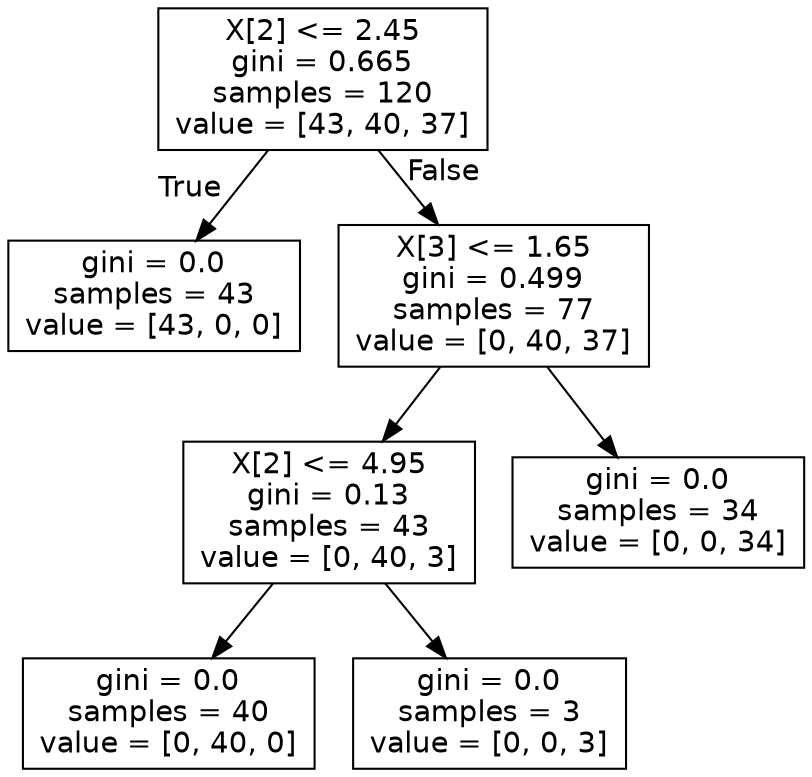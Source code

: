 digraph Tree {
node [shape=box, fontname="helvetica"] ;
edge [fontname="helvetica"] ;
0 [label="X[2] <= 2.45\ngini = 0.665\nsamples = 120\nvalue = [43, 40, 37]"] ;
1 [label="gini = 0.0\nsamples = 43\nvalue = [43, 0, 0]"] ;
0 -> 1 [labeldistance=2.5, labelangle=45, headlabel="True"] ;
2 [label="X[3] <= 1.65\ngini = 0.499\nsamples = 77\nvalue = [0, 40, 37]"] ;
0 -> 2 [labeldistance=2.5, labelangle=-45, headlabel="False"] ;
3 [label="X[2] <= 4.95\ngini = 0.13\nsamples = 43\nvalue = [0, 40, 3]"] ;
2 -> 3 ;
4 [label="gini = 0.0\nsamples = 40\nvalue = [0, 40, 0]"] ;
3 -> 4 ;
5 [label="gini = 0.0\nsamples = 3\nvalue = [0, 0, 3]"] ;
3 -> 5 ;
6 [label="gini = 0.0\nsamples = 34\nvalue = [0, 0, 34]"] ;
2 -> 6 ;
}